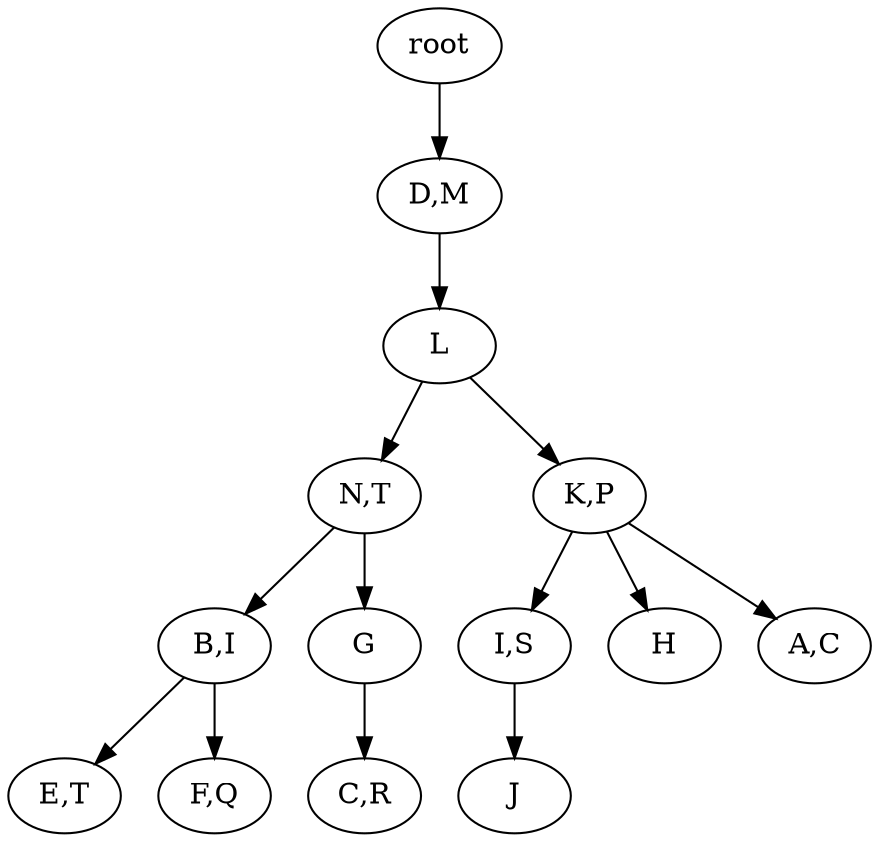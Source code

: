 strict digraph G {
	graph [name=G];
	0	 [label=root];
	1	 [label="D,M"];
	0 -> 1;
	2	 [label=L];
	1 -> 2;
	3	 [label="N,T"];
	2 -> 3;
	4	 [label="K,P"];
	2 -> 4;
	5	 [label="B,I"];
	3 -> 5;
	6	 [label=G];
	3 -> 6;
	7	 [label="I,S"];
	4 -> 7;
	8	 [label=H];
	4 -> 8;
	9	 [label="A,C"];
	4 -> 9;
	10	 [label="E,T"];
	5 -> 10;
	11	 [label="F,Q"];
	5 -> 11;
	13	 [label="C,R"];
	6 -> 13;
	14	 [label=J];
	7 -> 14;
}
